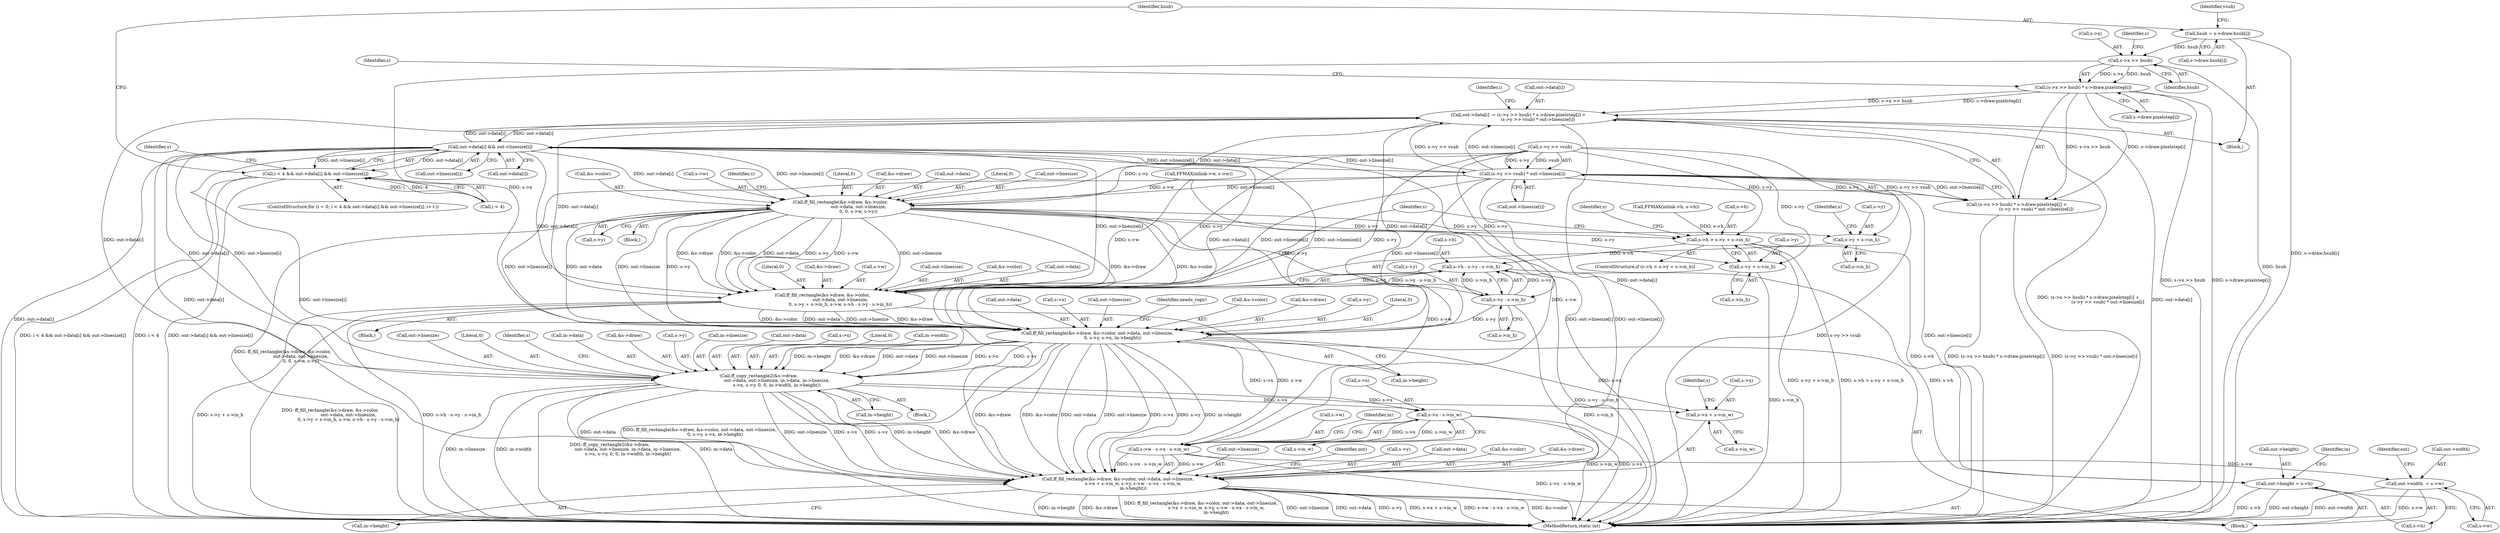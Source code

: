 digraph "0_FFmpeg_e43a0a232dbf6d3c161823c2e07c52e76227a1bc_7@array" {
"1000198" [label="(Call,hsub = s->draw.hsub[i])"];
"1000225" [label="(Call,s->x >> hsub)"];
"1000224" [label="(Call,(s->x >> hsub) * s->draw.pixelstep[i])"];
"1000217" [label="(Call,out->data[i] -= (s->x >> hsub) * s->draw.pixelstep[i] +\n                            (s->y >> vsub) * out->linesize[i])"];
"1000183" [label="(Call,out->data[i] && out->linesize[i])"];
"1000179" [label="(Call,i < 4 && out->data[i] && out->linesize[i])"];
"1000237" [label="(Call,(s->y >> vsub) * out->linesize[i])"];
"1000223" [label="(Call,(s->x >> hsub) * s->draw.pixelstep[i] +\n                            (s->y >> vsub) * out->linesize[i])"];
"1000253" [label="(Call,ff_fill_rectangle(&s->draw, &s->color,\n                          out->data, out->linesize,\n                          0, 0, s->w, s->y))"];
"1000277" [label="(Call,s->h > s->y + s->in_h)"];
"1000315" [label="(Call,s->h - s->y - s->in_h)"];
"1000289" [label="(Call,ff_fill_rectangle(&s->draw, &s->color,\n                          out->data, out->linesize,\n                          0, s->y + s->in_h, s->w, s->h - s->y - s->in_h))"];
"1000326" [label="(Call,ff_fill_rectangle(&s->draw, &s->color, out->data, out->linesize,\n                      0, s->y, s->x, in->height))"];
"1000354" [label="(Call,ff_copy_rectangle2(&s->draw,\n                          out->data, out->linesize, in->data, in->linesize,\n                          s->x, s->y, 0, 0, in->width, in->height))"];
"1000385" [label="(Call,ff_fill_rectangle(&s->draw, &s->color, out->data, out->linesize,\n                      s->x + s->in_w, s->y, s->w - s->x - s->in_w,\n                      in->height))"];
"1000400" [label="(Call,s->x + s->in_w)"];
"1000414" [label="(Call,s->x - s->in_w)"];
"1000410" [label="(Call,s->w - s->x - s->in_w)"];
"1000424" [label="(Call,out->width  = s->w)"];
"1000431" [label="(Call,out->height = s->h)"];
"1000281" [label="(Call,s->y + s->in_h)"];
"1000305" [label="(Call,s->y + s->in_h)"];
"1000319" [label="(Call,s->y - s->in_h)"];
"1000335" [label="(Call,out->data)"];
"1000217" [label="(Call,out->data[i] -= (s->x >> hsub) * s->draw.pixelstep[i] +\n                            (s->y >> vsub) * out->linesize[i])"];
"1000149" [label="(Call,FFMAX(inlink->h, s->h))"];
"1000180" [label="(Call,i < 4)"];
"1000397" [label="(Call,out->linesize)"];
"1000198" [label="(Call,hsub = s->draw.hsub[i])"];
"1000316" [label="(Call,s->h)"];
"1000323" [label="(Call,s->in_h)"];
"1000304" [label="(Literal,0)"];
"1000362" [label="(Call,out->linesize)"];
"1000265" [label="(Call,out->linesize)"];
"1000319" [label="(Call,s->y - s->in_h)"];
"1000428" [label="(Call,s->w)"];
"1000237" [label="(Call,(s->y >> vsub) * out->linesize[i])"];
"1000378" [label="(Literal,0)"];
"1000385" [label="(Call,ff_fill_rectangle(&s->draw, &s->color, out->data, out->linesize,\n                      s->x + s->in_w, s->y, s->w - s->x - s->in_w,\n                      in->height))"];
"1000278" [label="(Call,s->h)"];
"1000424" [label="(Call,out->width  = s->w)"];
"1000313" [label="(Identifier,s)"];
"1000285" [label="(Call,s->in_h)"];
"1000238" [label="(Call,s->y >> vsub)"];
"1000388" [label="(Identifier,s)"];
"1000426" [label="(Identifier,out)"];
"1000183" [label="(Call,out->data[i] && out->linesize[i])"];
"1000258" [label="(Call,&s->color)"];
"1000270" [label="(Call,s->w)"];
"1000400" [label="(Call,s->x + s->in_w)"];
"1000315" [label="(Call,s->h - s->y - s->in_h)"];
"1000354" [label="(Call,ff_copy_rectangle2(&s->draw,\n                          out->data, out->linesize, in->data, in->linesize,\n                          s->x, s->y, 0, 0, in->width, in->height))"];
"1000414" [label="(Call,s->x - s->in_w)"];
"1000431" [label="(Call,out->height = s->h)"];
"1000289" [label="(Call,ff_fill_rectangle(&s->draw, &s->color,\n                          out->data, out->linesize,\n                          0, s->y + s->in_h, s->w, s->h - s->y - s->in_h))"];
"1000306" [label="(Call,s->y)"];
"1000365" [label="(Call,in->data)"];
"1000224" [label="(Call,(s->x >> hsub) * s->draw.pixelstep[i])"];
"1000435" [label="(Call,s->h)"];
"1000404" [label="(Call,s->in_w)"];
"1000407" [label="(Call,s->y)"];
"1000422" [label="(Identifier,in)"];
"1000382" [label="(Call,in->height)"];
"1000277" [label="(Call,s->h > s->y + s->in_h)"];
"1000421" [label="(Call,in->height)"];
"1000440" [label="(Identifier,in)"];
"1000345" [label="(Call,s->x)"];
"1000415" [label="(Call,s->x)"];
"1000199" [label="(Identifier,hsub)"];
"1000226" [label="(Call,s->x)"];
"1000408" [label="(Identifier,s)"];
"1000320" [label="(Call,s->y)"];
"1000425" [label="(Call,out->width)"];
"1000338" [label="(Call,out->linesize)"];
"1000352" [label="(Identifier,needs_copy)"];
"1000329" [label="(Identifier,s)"];
"1000331" [label="(Call,&s->color)"];
"1000230" [label="(Call,s->draw.pixelstep[i])"];
"1000243" [label="(Call,out->linesize[i])"];
"1000290" [label="(Call,&s->draw)"];
"1000305" [label="(Call,s->y + s->in_h)"];
"1000175" [label="(ControlStructure,for (i = 0; i < 4 && out->data[i] && out->linesize[i]; i++))"];
"1000327" [label="(Call,&s->draw)"];
"1000196" [label="(Block,)"];
"1000225" [label="(Call,s->x >> hsub)"];
"1000195" [label="(Identifier,i)"];
"1000253" [label="(Call,ff_fill_rectangle(&s->draw, &s->color,\n                          out->data, out->linesize,\n                          0, 0, s->w, s->y))"];
"1000342" [label="(Call,s->y)"];
"1000223" [label="(Call,(s->x >> hsub) * s->draw.pixelstep[i] +\n                            (s->y >> vsub) * out->linesize[i])"];
"1000218" [label="(Call,out->data[i])"];
"1000279" [label="(Identifier,s)"];
"1000179" [label="(Call,i < 4 && out->data[i] && out->linesize[i])"];
"1000250" [label="(Identifier,s)"];
"1000433" [label="(Identifier,out)"];
"1000355" [label="(Call,&s->draw)"];
"1000189" [label="(Call,out->linesize[i])"];
"1000312" [label="(Call,s->w)"];
"1000410" [label="(Call,s->w - s->x - s->in_w)"];
"1000240" [label="(Identifier,s)"];
"1000281" [label="(Call,s->y + s->in_h)"];
"1000401" [label="(Call,s->x)"];
"1000309" [label="(Call,s->in_h)"];
"1000184" [label="(Call,out->data[i])"];
"1000142" [label="(Call,FFMAX(inlink->w, s->w))"];
"1000288" [label="(Block,)"];
"1000374" [label="(Call,s->y)"];
"1000368" [label="(Call,in->linesize)"];
"1000233" [label="(Identifier,s)"];
"1000455" [label="(MethodReturn,static int)"];
"1000301" [label="(Call,out->linesize)"];
"1000341" [label="(Literal,0)"];
"1000282" [label="(Call,s->y)"];
"1000294" [label="(Call,&s->color)"];
"1000268" [label="(Literal,0)"];
"1000418" [label="(Call,s->in_w)"];
"1000107" [label="(Block,)"];
"1000359" [label="(Call,out->data)"];
"1000348" [label="(Call,in->height)"];
"1000229" [label="(Identifier,hsub)"];
"1000273" [label="(Call,s->y)"];
"1000254" [label="(Call,&s->draw)"];
"1000262" [label="(Call,out->data)"];
"1000394" [label="(Call,out->data)"];
"1000353" [label="(Block,)"];
"1000269" [label="(Literal,0)"];
"1000390" [label="(Call,&s->color)"];
"1000298" [label="(Call,out->data)"];
"1000200" [label="(Call,s->draw.hsub[i])"];
"1000209" [label="(Identifier,vsub)"];
"1000371" [label="(Call,s->x)"];
"1000292" [label="(Identifier,s)"];
"1000377" [label="(Literal,0)"];
"1000411" [label="(Call,s->w)"];
"1000252" [label="(Block,)"];
"1000386" [label="(Call,&s->draw)"];
"1000276" [label="(ControlStructure,if (s->h > s->y + s->in_h))"];
"1000379" [label="(Call,in->width)"];
"1000432" [label="(Call,out->height)"];
"1000326" [label="(Call,ff_fill_rectangle(&s->draw, &s->color, out->data, out->linesize,\n                      0, s->y, s->x, in->height))"];
"1000198" -> "1000196"  [label="AST: "];
"1000198" -> "1000200"  [label="CFG: "];
"1000199" -> "1000198"  [label="AST: "];
"1000200" -> "1000198"  [label="AST: "];
"1000209" -> "1000198"  [label="CFG: "];
"1000198" -> "1000455"  [label="DDG: s->draw.hsub[i]"];
"1000198" -> "1000225"  [label="DDG: hsub"];
"1000225" -> "1000224"  [label="AST: "];
"1000225" -> "1000229"  [label="CFG: "];
"1000226" -> "1000225"  [label="AST: "];
"1000229" -> "1000225"  [label="AST: "];
"1000233" -> "1000225"  [label="CFG: "];
"1000225" -> "1000455"  [label="DDG: hsub"];
"1000225" -> "1000224"  [label="DDG: s->x"];
"1000225" -> "1000224"  [label="DDG: hsub"];
"1000225" -> "1000326"  [label="DDG: s->x"];
"1000224" -> "1000223"  [label="AST: "];
"1000224" -> "1000230"  [label="CFG: "];
"1000230" -> "1000224"  [label="AST: "];
"1000240" -> "1000224"  [label="CFG: "];
"1000224" -> "1000455"  [label="DDG: s->x >> hsub"];
"1000224" -> "1000455"  [label="DDG: s->draw.pixelstep[i]"];
"1000224" -> "1000217"  [label="DDG: s->x >> hsub"];
"1000224" -> "1000217"  [label="DDG: s->draw.pixelstep[i]"];
"1000224" -> "1000223"  [label="DDG: s->x >> hsub"];
"1000224" -> "1000223"  [label="DDG: s->draw.pixelstep[i]"];
"1000217" -> "1000196"  [label="AST: "];
"1000217" -> "1000223"  [label="CFG: "];
"1000218" -> "1000217"  [label="AST: "];
"1000223" -> "1000217"  [label="AST: "];
"1000195" -> "1000217"  [label="CFG: "];
"1000217" -> "1000455"  [label="DDG: (s->x >> hsub) * s->draw.pixelstep[i] +\n                            (s->y >> vsub) * out->linesize[i]"];
"1000217" -> "1000455"  [label="DDG: out->data[i]"];
"1000217" -> "1000183"  [label="DDG: out->data[i]"];
"1000237" -> "1000217"  [label="DDG: s->y >> vsub"];
"1000237" -> "1000217"  [label="DDG: out->linesize[i]"];
"1000183" -> "1000217"  [label="DDG: out->data[i]"];
"1000217" -> "1000253"  [label="DDG: out->data[i]"];
"1000217" -> "1000289"  [label="DDG: out->data[i]"];
"1000217" -> "1000326"  [label="DDG: out->data[i]"];
"1000217" -> "1000354"  [label="DDG: out->data[i]"];
"1000217" -> "1000385"  [label="DDG: out->data[i]"];
"1000183" -> "1000179"  [label="AST: "];
"1000183" -> "1000184"  [label="CFG: "];
"1000183" -> "1000189"  [label="CFG: "];
"1000184" -> "1000183"  [label="AST: "];
"1000189" -> "1000183"  [label="AST: "];
"1000179" -> "1000183"  [label="CFG: "];
"1000183" -> "1000455"  [label="DDG: out->linesize[i]"];
"1000183" -> "1000455"  [label="DDG: out->data[i]"];
"1000183" -> "1000179"  [label="DDG: out->data[i]"];
"1000183" -> "1000179"  [label="DDG: out->linesize[i]"];
"1000237" -> "1000183"  [label="DDG: out->linesize[i]"];
"1000183" -> "1000237"  [label="DDG: out->linesize[i]"];
"1000183" -> "1000253"  [label="DDG: out->data[i]"];
"1000183" -> "1000253"  [label="DDG: out->linesize[i]"];
"1000183" -> "1000289"  [label="DDG: out->data[i]"];
"1000183" -> "1000289"  [label="DDG: out->linesize[i]"];
"1000183" -> "1000326"  [label="DDG: out->data[i]"];
"1000183" -> "1000326"  [label="DDG: out->linesize[i]"];
"1000183" -> "1000354"  [label="DDG: out->data[i]"];
"1000183" -> "1000354"  [label="DDG: out->linesize[i]"];
"1000183" -> "1000385"  [label="DDG: out->data[i]"];
"1000183" -> "1000385"  [label="DDG: out->linesize[i]"];
"1000179" -> "1000175"  [label="AST: "];
"1000179" -> "1000180"  [label="CFG: "];
"1000180" -> "1000179"  [label="AST: "];
"1000199" -> "1000179"  [label="CFG: "];
"1000250" -> "1000179"  [label="CFG: "];
"1000179" -> "1000455"  [label="DDG: i < 4 && out->data[i] && out->linesize[i]"];
"1000179" -> "1000455"  [label="DDG: i < 4"];
"1000179" -> "1000455"  [label="DDG: out->data[i] && out->linesize[i]"];
"1000180" -> "1000179"  [label="DDG: i"];
"1000180" -> "1000179"  [label="DDG: 4"];
"1000237" -> "1000223"  [label="AST: "];
"1000237" -> "1000243"  [label="CFG: "];
"1000238" -> "1000237"  [label="AST: "];
"1000243" -> "1000237"  [label="AST: "];
"1000223" -> "1000237"  [label="CFG: "];
"1000237" -> "1000455"  [label="DDG: s->y >> vsub"];
"1000237" -> "1000455"  [label="DDG: out->linesize[i]"];
"1000237" -> "1000223"  [label="DDG: s->y >> vsub"];
"1000237" -> "1000223"  [label="DDG: out->linesize[i]"];
"1000238" -> "1000237"  [label="DDG: s->y"];
"1000238" -> "1000237"  [label="DDG: vsub"];
"1000237" -> "1000253"  [label="DDG: out->linesize[i]"];
"1000237" -> "1000289"  [label="DDG: out->linesize[i]"];
"1000237" -> "1000326"  [label="DDG: out->linesize[i]"];
"1000237" -> "1000354"  [label="DDG: out->linesize[i]"];
"1000237" -> "1000385"  [label="DDG: out->linesize[i]"];
"1000223" -> "1000455"  [label="DDG: (s->y >> vsub) * out->linesize[i]"];
"1000223" -> "1000455"  [label="DDG: (s->x >> hsub) * s->draw.pixelstep[i]"];
"1000253" -> "1000252"  [label="AST: "];
"1000253" -> "1000273"  [label="CFG: "];
"1000254" -> "1000253"  [label="AST: "];
"1000258" -> "1000253"  [label="AST: "];
"1000262" -> "1000253"  [label="AST: "];
"1000265" -> "1000253"  [label="AST: "];
"1000268" -> "1000253"  [label="AST: "];
"1000269" -> "1000253"  [label="AST: "];
"1000270" -> "1000253"  [label="AST: "];
"1000273" -> "1000253"  [label="AST: "];
"1000279" -> "1000253"  [label="CFG: "];
"1000253" -> "1000455"  [label="DDG: ff_fill_rectangle(&s->draw, &s->color,\n                          out->data, out->linesize,\n                          0, 0, s->w, s->y)"];
"1000142" -> "1000253"  [label="DDG: s->w"];
"1000238" -> "1000253"  [label="DDG: s->y"];
"1000253" -> "1000277"  [label="DDG: s->y"];
"1000253" -> "1000281"  [label="DDG: s->y"];
"1000253" -> "1000289"  [label="DDG: &s->draw"];
"1000253" -> "1000289"  [label="DDG: &s->color"];
"1000253" -> "1000289"  [label="DDG: out->data"];
"1000253" -> "1000289"  [label="DDG: out->linesize"];
"1000253" -> "1000289"  [label="DDG: s->y"];
"1000253" -> "1000289"  [label="DDG: s->w"];
"1000253" -> "1000305"  [label="DDG: s->y"];
"1000253" -> "1000319"  [label="DDG: s->y"];
"1000253" -> "1000326"  [label="DDG: &s->draw"];
"1000253" -> "1000326"  [label="DDG: &s->color"];
"1000253" -> "1000326"  [label="DDG: out->data"];
"1000253" -> "1000326"  [label="DDG: out->linesize"];
"1000253" -> "1000326"  [label="DDG: s->y"];
"1000253" -> "1000410"  [label="DDG: s->w"];
"1000277" -> "1000276"  [label="AST: "];
"1000277" -> "1000281"  [label="CFG: "];
"1000278" -> "1000277"  [label="AST: "];
"1000281" -> "1000277"  [label="AST: "];
"1000292" -> "1000277"  [label="CFG: "];
"1000329" -> "1000277"  [label="CFG: "];
"1000277" -> "1000455"  [label="DDG: s->y + s->in_h"];
"1000277" -> "1000455"  [label="DDG: s->h > s->y + s->in_h"];
"1000149" -> "1000277"  [label="DDG: s->h"];
"1000238" -> "1000277"  [label="DDG: s->y"];
"1000277" -> "1000315"  [label="DDG: s->h"];
"1000277" -> "1000431"  [label="DDG: s->h"];
"1000315" -> "1000289"  [label="AST: "];
"1000315" -> "1000319"  [label="CFG: "];
"1000316" -> "1000315"  [label="AST: "];
"1000319" -> "1000315"  [label="AST: "];
"1000289" -> "1000315"  [label="CFG: "];
"1000315" -> "1000455"  [label="DDG: s->y - s->in_h"];
"1000315" -> "1000289"  [label="DDG: s->h"];
"1000315" -> "1000289"  [label="DDG: s->y - s->in_h"];
"1000319" -> "1000315"  [label="DDG: s->y"];
"1000319" -> "1000315"  [label="DDG: s->in_h"];
"1000315" -> "1000431"  [label="DDG: s->h"];
"1000289" -> "1000288"  [label="AST: "];
"1000290" -> "1000289"  [label="AST: "];
"1000294" -> "1000289"  [label="AST: "];
"1000298" -> "1000289"  [label="AST: "];
"1000301" -> "1000289"  [label="AST: "];
"1000304" -> "1000289"  [label="AST: "];
"1000305" -> "1000289"  [label="AST: "];
"1000312" -> "1000289"  [label="AST: "];
"1000329" -> "1000289"  [label="CFG: "];
"1000289" -> "1000455"  [label="DDG: s->h - s->y - s->in_h"];
"1000289" -> "1000455"  [label="DDG: s->y + s->in_h"];
"1000289" -> "1000455"  [label="DDG: ff_fill_rectangle(&s->draw, &s->color,\n                          out->data, out->linesize,\n                          0, s->y + s->in_h, s->w, s->h - s->y - s->in_h)"];
"1000238" -> "1000289"  [label="DDG: s->y"];
"1000142" -> "1000289"  [label="DDG: s->w"];
"1000289" -> "1000326"  [label="DDG: &s->draw"];
"1000289" -> "1000326"  [label="DDG: &s->color"];
"1000289" -> "1000326"  [label="DDG: out->data"];
"1000289" -> "1000326"  [label="DDG: out->linesize"];
"1000289" -> "1000410"  [label="DDG: s->w"];
"1000326" -> "1000107"  [label="AST: "];
"1000326" -> "1000348"  [label="CFG: "];
"1000327" -> "1000326"  [label="AST: "];
"1000331" -> "1000326"  [label="AST: "];
"1000335" -> "1000326"  [label="AST: "];
"1000338" -> "1000326"  [label="AST: "];
"1000341" -> "1000326"  [label="AST: "];
"1000342" -> "1000326"  [label="AST: "];
"1000345" -> "1000326"  [label="AST: "];
"1000348" -> "1000326"  [label="AST: "];
"1000352" -> "1000326"  [label="CFG: "];
"1000326" -> "1000455"  [label="DDG: ff_fill_rectangle(&s->draw, &s->color, out->data, out->linesize,\n                      0, s->y, s->x, in->height)"];
"1000319" -> "1000326"  [label="DDG: s->y"];
"1000238" -> "1000326"  [label="DDG: s->y"];
"1000326" -> "1000354"  [label="DDG: &s->draw"];
"1000326" -> "1000354"  [label="DDG: out->data"];
"1000326" -> "1000354"  [label="DDG: out->linesize"];
"1000326" -> "1000354"  [label="DDG: s->x"];
"1000326" -> "1000354"  [label="DDG: s->y"];
"1000326" -> "1000354"  [label="DDG: in->height"];
"1000326" -> "1000385"  [label="DDG: &s->draw"];
"1000326" -> "1000385"  [label="DDG: &s->color"];
"1000326" -> "1000385"  [label="DDG: out->data"];
"1000326" -> "1000385"  [label="DDG: out->linesize"];
"1000326" -> "1000385"  [label="DDG: s->x"];
"1000326" -> "1000385"  [label="DDG: s->y"];
"1000326" -> "1000385"  [label="DDG: in->height"];
"1000326" -> "1000400"  [label="DDG: s->x"];
"1000326" -> "1000414"  [label="DDG: s->x"];
"1000354" -> "1000353"  [label="AST: "];
"1000354" -> "1000382"  [label="CFG: "];
"1000355" -> "1000354"  [label="AST: "];
"1000359" -> "1000354"  [label="AST: "];
"1000362" -> "1000354"  [label="AST: "];
"1000365" -> "1000354"  [label="AST: "];
"1000368" -> "1000354"  [label="AST: "];
"1000371" -> "1000354"  [label="AST: "];
"1000374" -> "1000354"  [label="AST: "];
"1000377" -> "1000354"  [label="AST: "];
"1000378" -> "1000354"  [label="AST: "];
"1000379" -> "1000354"  [label="AST: "];
"1000382" -> "1000354"  [label="AST: "];
"1000388" -> "1000354"  [label="CFG: "];
"1000354" -> "1000455"  [label="DDG: in->data"];
"1000354" -> "1000455"  [label="DDG: in->linesize"];
"1000354" -> "1000455"  [label="DDG: in->width"];
"1000354" -> "1000455"  [label="DDG: ff_copy_rectangle2(&s->draw,\n                          out->data, out->linesize, in->data, in->linesize,\n                          s->x, s->y, 0, 0, in->width, in->height)"];
"1000354" -> "1000385"  [label="DDG: &s->draw"];
"1000354" -> "1000385"  [label="DDG: out->data"];
"1000354" -> "1000385"  [label="DDG: out->linesize"];
"1000354" -> "1000385"  [label="DDG: s->x"];
"1000354" -> "1000385"  [label="DDG: s->y"];
"1000354" -> "1000385"  [label="DDG: in->height"];
"1000354" -> "1000400"  [label="DDG: s->x"];
"1000354" -> "1000414"  [label="DDG: s->x"];
"1000385" -> "1000107"  [label="AST: "];
"1000385" -> "1000421"  [label="CFG: "];
"1000386" -> "1000385"  [label="AST: "];
"1000390" -> "1000385"  [label="AST: "];
"1000394" -> "1000385"  [label="AST: "];
"1000397" -> "1000385"  [label="AST: "];
"1000400" -> "1000385"  [label="AST: "];
"1000407" -> "1000385"  [label="AST: "];
"1000410" -> "1000385"  [label="AST: "];
"1000421" -> "1000385"  [label="AST: "];
"1000426" -> "1000385"  [label="CFG: "];
"1000385" -> "1000455"  [label="DDG: out->linesize"];
"1000385" -> "1000455"  [label="DDG: out->data"];
"1000385" -> "1000455"  [label="DDG: s->y"];
"1000385" -> "1000455"  [label="DDG: s->x + s->in_w"];
"1000385" -> "1000455"  [label="DDG: s->w - s->x - s->in_w"];
"1000385" -> "1000455"  [label="DDG: &s->color"];
"1000385" -> "1000455"  [label="DDG: in->height"];
"1000385" -> "1000455"  [label="DDG: &s->draw"];
"1000385" -> "1000455"  [label="DDG: ff_fill_rectangle(&s->draw, &s->color, out->data, out->linesize,\n                      s->x + s->in_w, s->y, s->w - s->x - s->in_w,\n                      in->height)"];
"1000410" -> "1000385"  [label="DDG: s->w"];
"1000410" -> "1000385"  [label="DDG: s->x - s->in_w"];
"1000400" -> "1000404"  [label="CFG: "];
"1000401" -> "1000400"  [label="AST: "];
"1000404" -> "1000400"  [label="AST: "];
"1000408" -> "1000400"  [label="CFG: "];
"1000414" -> "1000410"  [label="AST: "];
"1000414" -> "1000418"  [label="CFG: "];
"1000415" -> "1000414"  [label="AST: "];
"1000418" -> "1000414"  [label="AST: "];
"1000410" -> "1000414"  [label="CFG: "];
"1000414" -> "1000455"  [label="DDG: s->in_w"];
"1000414" -> "1000455"  [label="DDG: s->x"];
"1000414" -> "1000410"  [label="DDG: s->x"];
"1000414" -> "1000410"  [label="DDG: s->in_w"];
"1000411" -> "1000410"  [label="AST: "];
"1000422" -> "1000410"  [label="CFG: "];
"1000410" -> "1000455"  [label="DDG: s->x - s->in_w"];
"1000142" -> "1000410"  [label="DDG: s->w"];
"1000410" -> "1000424"  [label="DDG: s->w"];
"1000424" -> "1000107"  [label="AST: "];
"1000424" -> "1000428"  [label="CFG: "];
"1000425" -> "1000424"  [label="AST: "];
"1000428" -> "1000424"  [label="AST: "];
"1000433" -> "1000424"  [label="CFG: "];
"1000424" -> "1000455"  [label="DDG: s->w"];
"1000424" -> "1000455"  [label="DDG: out->width"];
"1000431" -> "1000107"  [label="AST: "];
"1000431" -> "1000435"  [label="CFG: "];
"1000432" -> "1000431"  [label="AST: "];
"1000435" -> "1000431"  [label="AST: "];
"1000440" -> "1000431"  [label="CFG: "];
"1000431" -> "1000455"  [label="DDG: out->height"];
"1000431" -> "1000455"  [label="DDG: s->h"];
"1000281" -> "1000285"  [label="CFG: "];
"1000282" -> "1000281"  [label="AST: "];
"1000285" -> "1000281"  [label="AST: "];
"1000281" -> "1000455"  [label="DDG: s->in_h"];
"1000238" -> "1000281"  [label="DDG: s->y"];
"1000305" -> "1000309"  [label="CFG: "];
"1000306" -> "1000305"  [label="AST: "];
"1000309" -> "1000305"  [label="AST: "];
"1000313" -> "1000305"  [label="CFG: "];
"1000238" -> "1000305"  [label="DDG: s->y"];
"1000319" -> "1000323"  [label="CFG: "];
"1000320" -> "1000319"  [label="AST: "];
"1000323" -> "1000319"  [label="AST: "];
"1000319" -> "1000455"  [label="DDG: s->in_h"];
"1000238" -> "1000319"  [label="DDG: s->y"];
}
